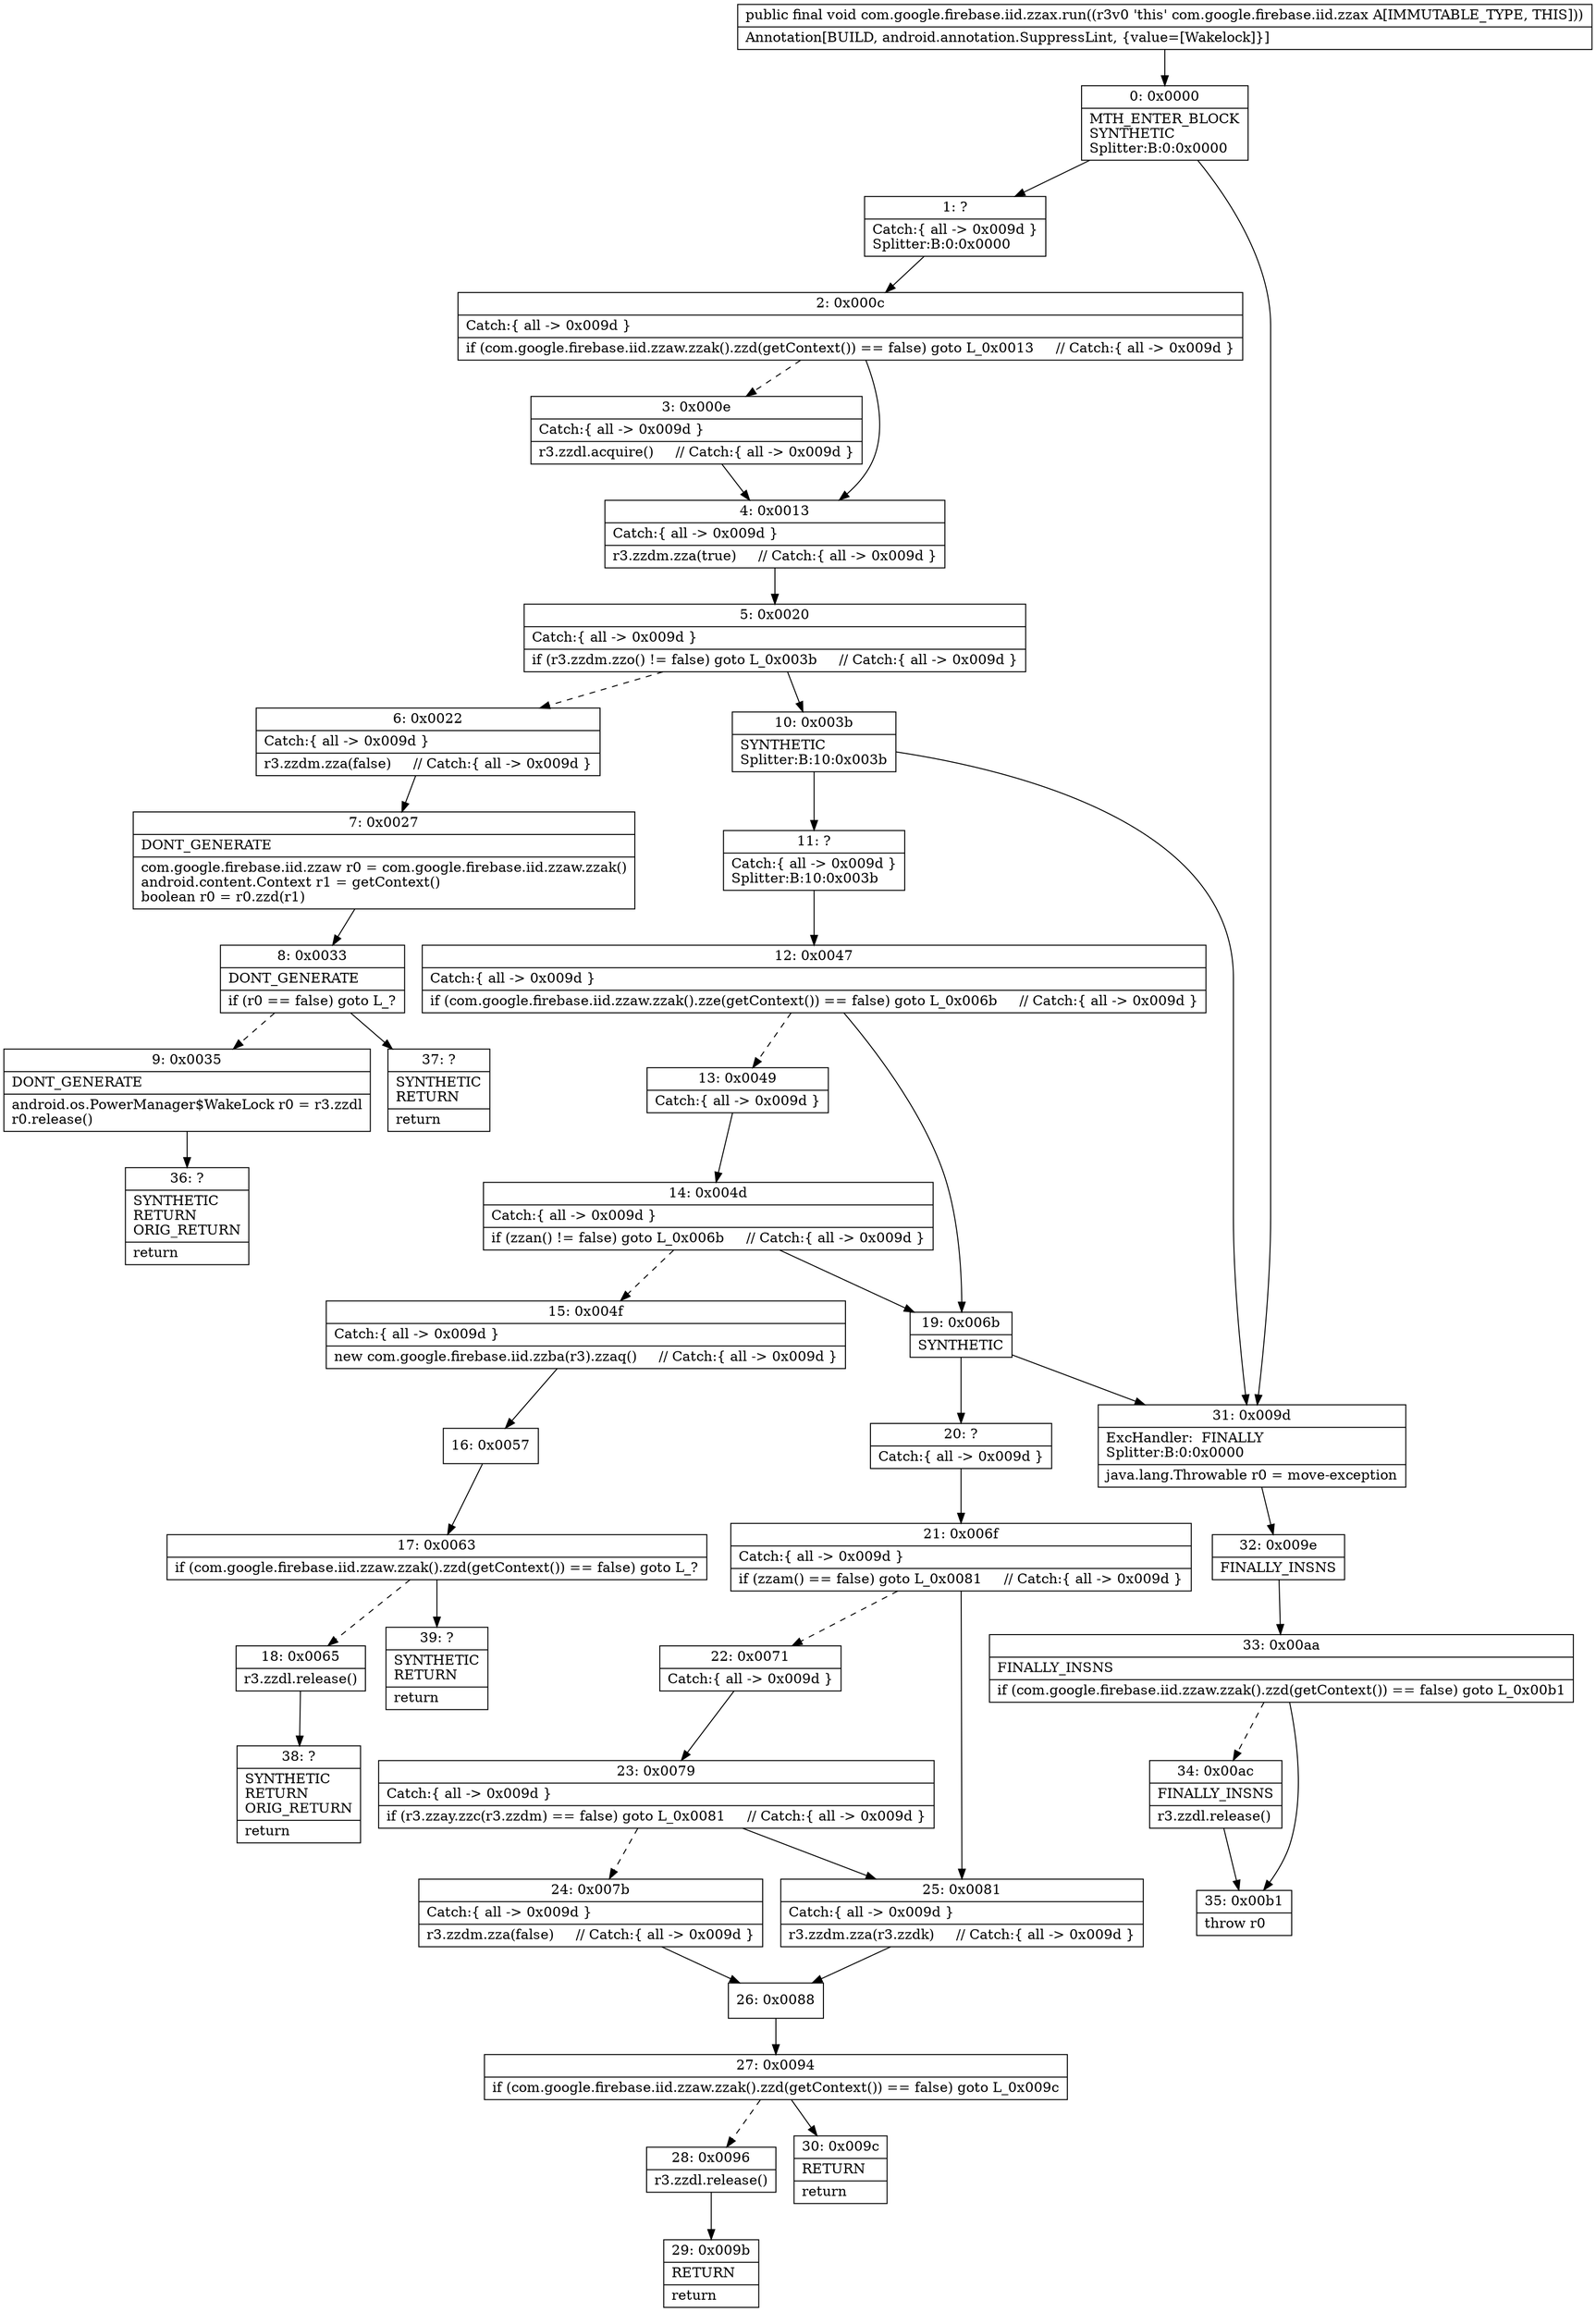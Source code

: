 digraph "CFG forcom.google.firebase.iid.zzax.run()V" {
Node_0 [shape=record,label="{0\:\ 0x0000|MTH_ENTER_BLOCK\lSYNTHETIC\lSplitter:B:0:0x0000\l}"];
Node_1 [shape=record,label="{1\:\ ?|Catch:\{ all \-\> 0x009d \}\lSplitter:B:0:0x0000\l}"];
Node_2 [shape=record,label="{2\:\ 0x000c|Catch:\{ all \-\> 0x009d \}\l|if (com.google.firebase.iid.zzaw.zzak().zzd(getContext()) == false) goto L_0x0013     \/\/ Catch:\{ all \-\> 0x009d \}\l}"];
Node_3 [shape=record,label="{3\:\ 0x000e|Catch:\{ all \-\> 0x009d \}\l|r3.zzdl.acquire()     \/\/ Catch:\{ all \-\> 0x009d \}\l}"];
Node_4 [shape=record,label="{4\:\ 0x0013|Catch:\{ all \-\> 0x009d \}\l|r3.zzdm.zza(true)     \/\/ Catch:\{ all \-\> 0x009d \}\l}"];
Node_5 [shape=record,label="{5\:\ 0x0020|Catch:\{ all \-\> 0x009d \}\l|if (r3.zzdm.zzo() != false) goto L_0x003b     \/\/ Catch:\{ all \-\> 0x009d \}\l}"];
Node_6 [shape=record,label="{6\:\ 0x0022|Catch:\{ all \-\> 0x009d \}\l|r3.zzdm.zza(false)     \/\/ Catch:\{ all \-\> 0x009d \}\l}"];
Node_7 [shape=record,label="{7\:\ 0x0027|DONT_GENERATE\l|com.google.firebase.iid.zzaw r0 = com.google.firebase.iid.zzaw.zzak()\landroid.content.Context r1 = getContext()\lboolean r0 = r0.zzd(r1)\l}"];
Node_8 [shape=record,label="{8\:\ 0x0033|DONT_GENERATE\l|if (r0 == false) goto L_?\l}"];
Node_9 [shape=record,label="{9\:\ 0x0035|DONT_GENERATE\l|android.os.PowerManager$WakeLock r0 = r3.zzdl\lr0.release()\l}"];
Node_10 [shape=record,label="{10\:\ 0x003b|SYNTHETIC\lSplitter:B:10:0x003b\l}"];
Node_11 [shape=record,label="{11\:\ ?|Catch:\{ all \-\> 0x009d \}\lSplitter:B:10:0x003b\l}"];
Node_12 [shape=record,label="{12\:\ 0x0047|Catch:\{ all \-\> 0x009d \}\l|if (com.google.firebase.iid.zzaw.zzak().zze(getContext()) == false) goto L_0x006b     \/\/ Catch:\{ all \-\> 0x009d \}\l}"];
Node_13 [shape=record,label="{13\:\ 0x0049|Catch:\{ all \-\> 0x009d \}\l}"];
Node_14 [shape=record,label="{14\:\ 0x004d|Catch:\{ all \-\> 0x009d \}\l|if (zzan() != false) goto L_0x006b     \/\/ Catch:\{ all \-\> 0x009d \}\l}"];
Node_15 [shape=record,label="{15\:\ 0x004f|Catch:\{ all \-\> 0x009d \}\l|new com.google.firebase.iid.zzba(r3).zzaq()     \/\/ Catch:\{ all \-\> 0x009d \}\l}"];
Node_16 [shape=record,label="{16\:\ 0x0057}"];
Node_17 [shape=record,label="{17\:\ 0x0063|if (com.google.firebase.iid.zzaw.zzak().zzd(getContext()) == false) goto L_?\l}"];
Node_18 [shape=record,label="{18\:\ 0x0065|r3.zzdl.release()\l}"];
Node_19 [shape=record,label="{19\:\ 0x006b|SYNTHETIC\l}"];
Node_20 [shape=record,label="{20\:\ ?|Catch:\{ all \-\> 0x009d \}\l}"];
Node_21 [shape=record,label="{21\:\ 0x006f|Catch:\{ all \-\> 0x009d \}\l|if (zzam() == false) goto L_0x0081     \/\/ Catch:\{ all \-\> 0x009d \}\l}"];
Node_22 [shape=record,label="{22\:\ 0x0071|Catch:\{ all \-\> 0x009d \}\l}"];
Node_23 [shape=record,label="{23\:\ 0x0079|Catch:\{ all \-\> 0x009d \}\l|if (r3.zzay.zzc(r3.zzdm) == false) goto L_0x0081     \/\/ Catch:\{ all \-\> 0x009d \}\l}"];
Node_24 [shape=record,label="{24\:\ 0x007b|Catch:\{ all \-\> 0x009d \}\l|r3.zzdm.zza(false)     \/\/ Catch:\{ all \-\> 0x009d \}\l}"];
Node_25 [shape=record,label="{25\:\ 0x0081|Catch:\{ all \-\> 0x009d \}\l|r3.zzdm.zza(r3.zzdk)     \/\/ Catch:\{ all \-\> 0x009d \}\l}"];
Node_26 [shape=record,label="{26\:\ 0x0088}"];
Node_27 [shape=record,label="{27\:\ 0x0094|if (com.google.firebase.iid.zzaw.zzak().zzd(getContext()) == false) goto L_0x009c\l}"];
Node_28 [shape=record,label="{28\:\ 0x0096|r3.zzdl.release()\l}"];
Node_29 [shape=record,label="{29\:\ 0x009b|RETURN\l|return\l}"];
Node_30 [shape=record,label="{30\:\ 0x009c|RETURN\l|return\l}"];
Node_31 [shape=record,label="{31\:\ 0x009d|ExcHandler:  FINALLY\lSplitter:B:0:0x0000\l|java.lang.Throwable r0 = move\-exception\l}"];
Node_32 [shape=record,label="{32\:\ 0x009e|FINALLY_INSNS\l}"];
Node_33 [shape=record,label="{33\:\ 0x00aa|FINALLY_INSNS\l|if (com.google.firebase.iid.zzaw.zzak().zzd(getContext()) == false) goto L_0x00b1\l}"];
Node_34 [shape=record,label="{34\:\ 0x00ac|FINALLY_INSNS\l|r3.zzdl.release()\l}"];
Node_35 [shape=record,label="{35\:\ 0x00b1|throw r0\l}"];
Node_36 [shape=record,label="{36\:\ ?|SYNTHETIC\lRETURN\lORIG_RETURN\l|return\l}"];
Node_37 [shape=record,label="{37\:\ ?|SYNTHETIC\lRETURN\l|return\l}"];
Node_38 [shape=record,label="{38\:\ ?|SYNTHETIC\lRETURN\lORIG_RETURN\l|return\l}"];
Node_39 [shape=record,label="{39\:\ ?|SYNTHETIC\lRETURN\l|return\l}"];
MethodNode[shape=record,label="{public final void com.google.firebase.iid.zzax.run((r3v0 'this' com.google.firebase.iid.zzax A[IMMUTABLE_TYPE, THIS]))  | Annotation[BUILD, android.annotation.SuppressLint, \{value=[Wakelock]\}]\l}"];
MethodNode -> Node_0;
Node_0 -> Node_1;
Node_0 -> Node_31;
Node_1 -> Node_2;
Node_2 -> Node_3[style=dashed];
Node_2 -> Node_4;
Node_3 -> Node_4;
Node_4 -> Node_5;
Node_5 -> Node_6[style=dashed];
Node_5 -> Node_10;
Node_6 -> Node_7;
Node_7 -> Node_8;
Node_8 -> Node_9[style=dashed];
Node_8 -> Node_37;
Node_9 -> Node_36;
Node_10 -> Node_11;
Node_10 -> Node_31;
Node_11 -> Node_12;
Node_12 -> Node_13[style=dashed];
Node_12 -> Node_19;
Node_13 -> Node_14;
Node_14 -> Node_15[style=dashed];
Node_14 -> Node_19;
Node_15 -> Node_16;
Node_16 -> Node_17;
Node_17 -> Node_18[style=dashed];
Node_17 -> Node_39;
Node_18 -> Node_38;
Node_19 -> Node_20;
Node_19 -> Node_31;
Node_20 -> Node_21;
Node_21 -> Node_22[style=dashed];
Node_21 -> Node_25;
Node_22 -> Node_23;
Node_23 -> Node_24[style=dashed];
Node_23 -> Node_25;
Node_24 -> Node_26;
Node_25 -> Node_26;
Node_26 -> Node_27;
Node_27 -> Node_28[style=dashed];
Node_27 -> Node_30;
Node_28 -> Node_29;
Node_31 -> Node_32;
Node_32 -> Node_33;
Node_33 -> Node_34[style=dashed];
Node_33 -> Node_35;
Node_34 -> Node_35;
}

